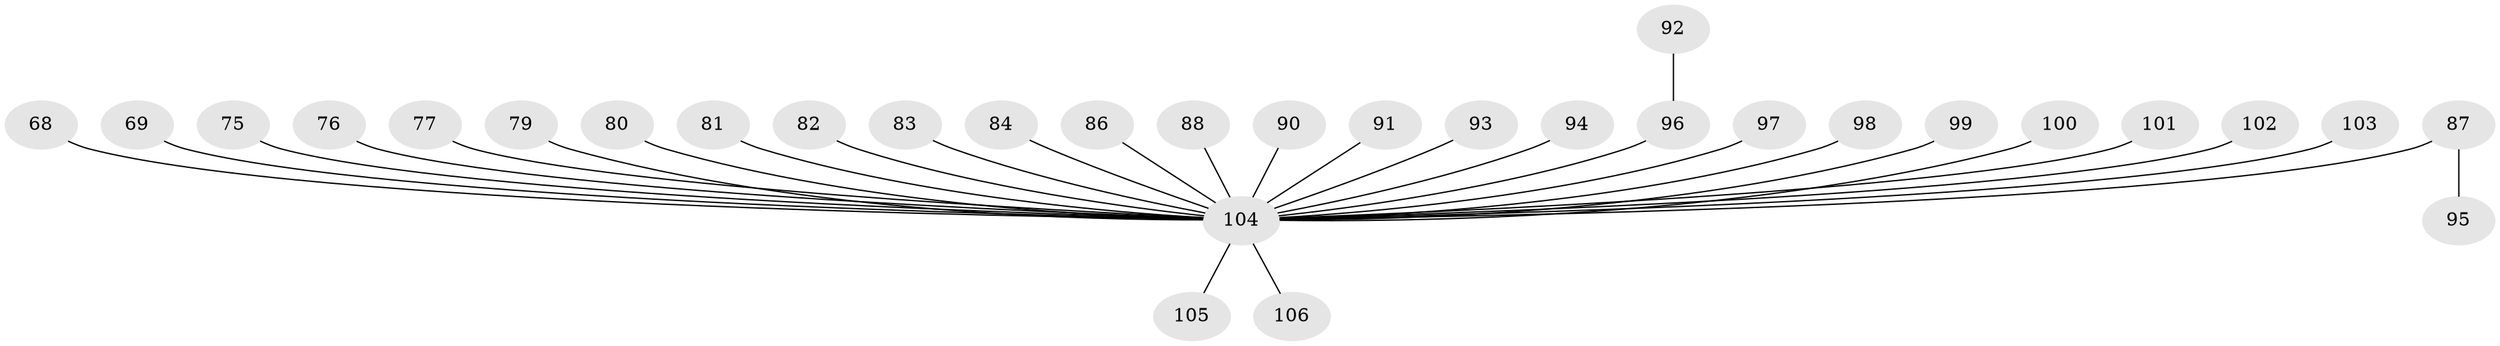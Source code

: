 // original degree distribution, {3: 0.16037735849056603, 7: 0.009433962264150943, 5: 0.009433962264150943, 6: 0.02830188679245283, 1: 0.46226415094339623, 4: 0.04716981132075472, 2: 0.2830188679245283}
// Generated by graph-tools (version 1.1) at 2025/55/03/04/25 21:55:44]
// undirected, 31 vertices, 30 edges
graph export_dot {
graph [start="1"]
  node [color=gray90,style=filled];
  68;
  69;
  75;
  76;
  77;
  79;
  80 [super="+37"];
  81;
  82;
  83;
  84;
  86;
  87;
  88;
  90;
  91;
  92;
  93;
  94;
  95;
  96 [super="+72"];
  97;
  98;
  99;
  100;
  101;
  102;
  103;
  104 [super="+50+89+49+53+57+66+60+61+62+63+64"];
  105;
  106;
  68 -- 104;
  69 -- 104;
  75 -- 104;
  76 -- 104;
  77 -- 104;
  79 -- 104;
  80 -- 104;
  81 -- 104;
  82 -- 104;
  83 -- 104;
  84 -- 104;
  86 -- 104;
  87 -- 95;
  87 -- 104;
  88 -- 104;
  90 -- 104;
  91 -- 104;
  92 -- 96;
  93 -- 104;
  94 -- 104;
  96 -- 104;
  97 -- 104;
  98 -- 104;
  99 -- 104;
  100 -- 104;
  101 -- 104;
  102 -- 104;
  103 -- 104;
  104 -- 105;
  104 -- 106;
}
